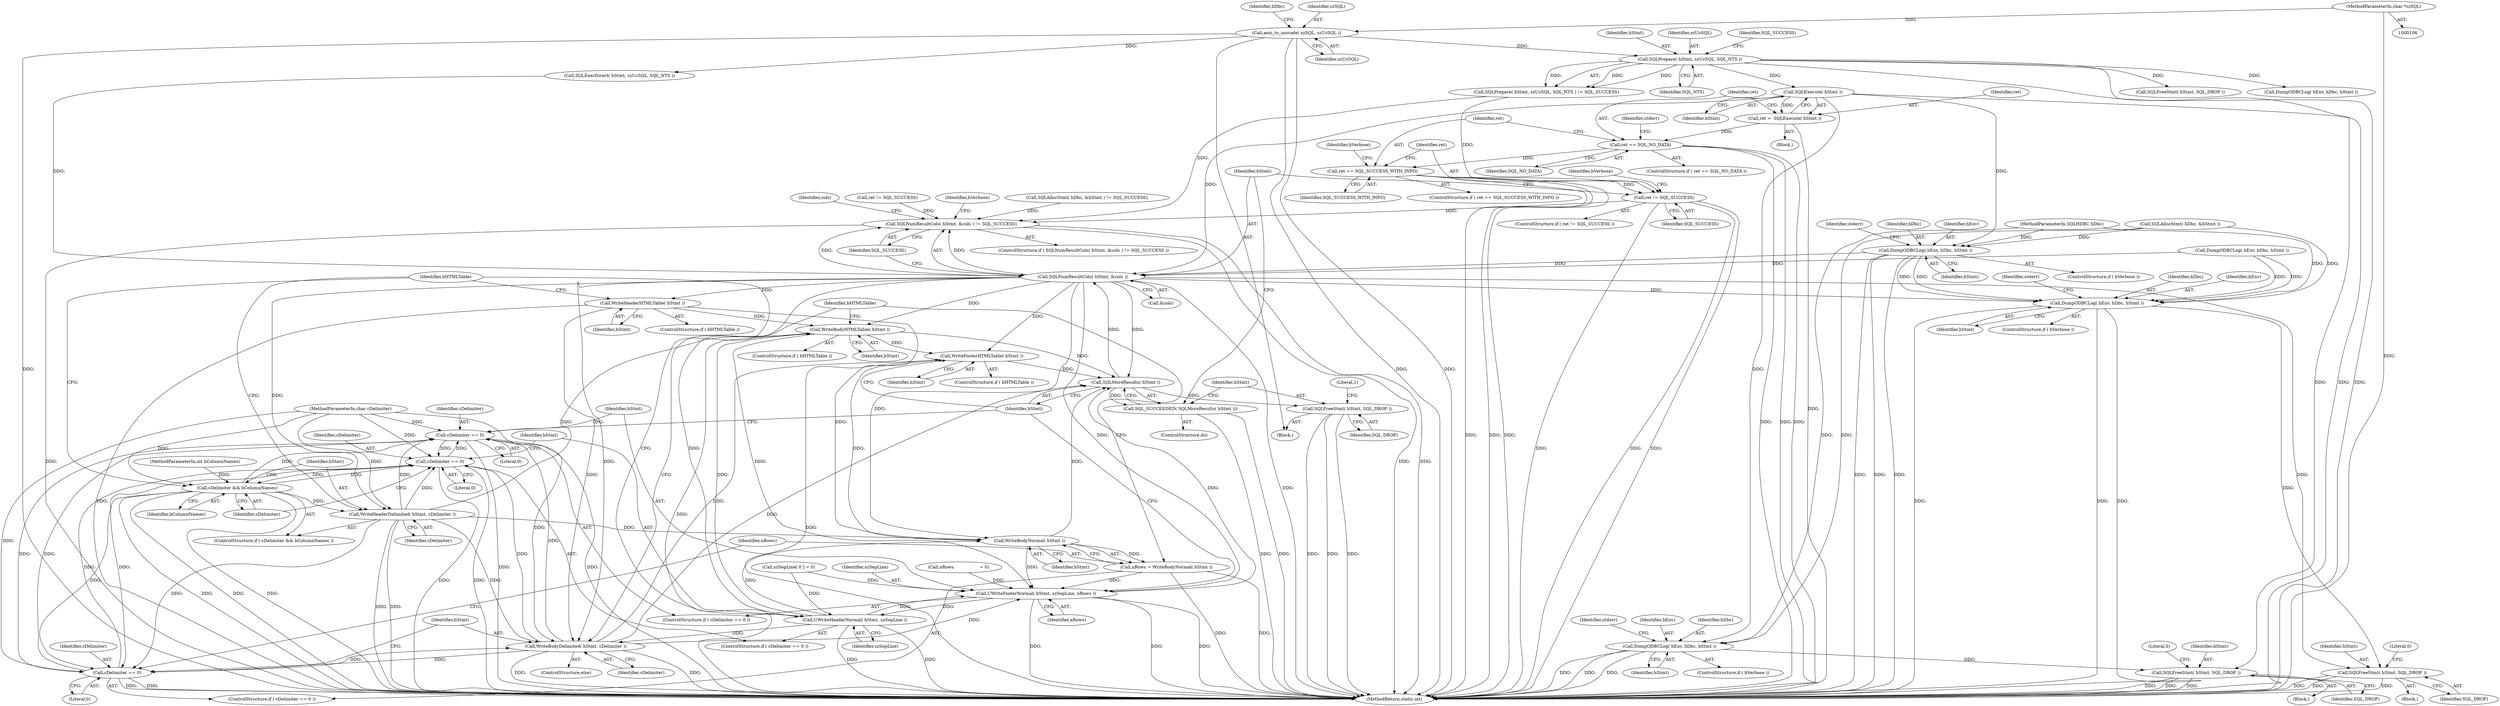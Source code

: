 digraph "0_unixODBC_45ef78e037f578b15fc58938a3a3251655e71d6f#diff-d52750c7ba4e594410438569d8e2963aL24_1@API" {
"1000229" [label="(Call,SQLExecute( hStmt ))"];
"1000207" [label="(Call,SQLPrepare( hStmt, szUcSQL, SQL_NTS ))"];
"1000127" [label="(Call,ansi_to_unicode( szSQL, szUcSQL ))"];
"1000108" [label="(MethodParameterIn,char *szSQL)"];
"1000227" [label="(Call,ret =  SQLExecute( hStmt ))"];
"1000232" [label="(Call,ret == SQL_NO_DATA)"];
"1000241" [label="(Call,ret == SQL_SUCCESS_WITH_INFO)"];
"1000256" [label="(Call,ret != SQL_SUCCESS)"];
"1000277" [label="(Call,SQLNumResultCols( hStmt, &cols ) != SQL_SUCCESS)"];
"1000247" [label="(Call,DumpODBCLog( hEnv, hDbc, hStmt ))"];
"1000278" [label="(Call,SQLNumResultCols( hStmt, &cols ))"];
"1000286" [label="(Call,DumpODBCLog( hEnv, hDbc, hStmt ))"];
"1000293" [label="(Call,SQLFreeStmt( hStmt, SQL_DROP ))"];
"1000305" [label="(Call,WriteHeaderHTMLTable( hStmt ))"];
"1000325" [label="(Call,WriteBodyHTMLTable( hStmt ))"];
"1000342" [label="(Call,WriteFooterHTMLTable( hStmt ))"];
"1000354" [label="(Call,SQLMoreResults( hStmt ))"];
"1000353" [label="(Call,SQL_SUCCEEDED( SQLMoreResults( hStmt )))"];
"1000356" [label="(Call,SQLFreeStmt( hStmt, SQL_DROP ))"];
"1000349" [label="(Call,UWriteFooterNormal( hStmt, szSepLine, nRows ))"];
"1000312" [label="(Call,UWriteHeaderNormal( hStmt, szSepLine ))"];
"1000334" [label="(Call,WriteBodyNormal( hStmt ))"];
"1000332" [label="(Call,nRows = WriteBodyNormal( hStmt ))"];
"1000337" [label="(Call,WriteBodyDelimited( hStmt, cDelimiter ))"];
"1000309" [label="(Call,cDelimiter == 0)"];
"1000317" [label="(Call,cDelimiter && bColumnNames)"];
"1000320" [label="(Call,WriteHeaderDelimited( hStmt, cDelimiter ))"];
"1000329" [label="(Call,cDelimiter == 0)"];
"1000346" [label="(Call,cDelimiter == 0)"];
"1000262" [label="(Call,DumpODBCLog( hEnv, hDbc, hStmt ))"];
"1000269" [label="(Call,SQLFreeStmt( hStmt, SQL_DROP ))"];
"1000246" [label="(Identifier,bVerbose)"];
"1000334" [label="(Call,WriteBodyNormal( hStmt ))"];
"1000249" [label="(Identifier,hDbc)"];
"1000354" [label="(Call,SQLMoreResults( hStmt ))"];
"1000228" [label="(Identifier,ret)"];
"1000282" [label="(Identifier,SQL_SUCCESS)"];
"1000314" [label="(Identifier,szSepLine)"];
"1000330" [label="(Identifier,cDelimiter)"];
"1000267" [label="(Identifier,stderr)"];
"1000300" [label="(Identifier,cols)"];
"1000258" [label="(Identifier,SQL_SUCCESS)"];
"1000317" [label="(Call,cDelimiter && bColumnNames)"];
"1000257" [label="(Identifier,ret)"];
"1000351" [label="(Identifier,szSepLine)"];
"1000331" [label="(Literal,0)"];
"1000112" [label="(Block,)"];
"1000280" [label="(Call,&cols)"];
"1000297" [label="(Literal,0)"];
"1000340" [label="(ControlStructure,if ( bHTMLTable ))"];
"1000342" [label="(Call,WriteFooterHTMLTable( hStmt ))"];
"1000276" [label="(ControlStructure,if ( SQLNumResultCols( hStmt, &cols ) != SQL_SUCCESS ))"];
"1000345" [label="(ControlStructure,if ( cDelimiter == 0 ))"];
"1000241" [label="(Call,ret == SQL_SUCCESS_WITH_INFO)"];
"1000318" [label="(Identifier,cDelimiter)"];
"1000328" [label="(ControlStructure,if ( cDelimiter == 0 ))"];
"1000277" [label="(Call,SQLNumResultCols( hStmt, &cols ) != SQL_SUCCESS)"];
"1000335" [label="(Identifier,hStmt)"];
"1000210" [label="(Identifier,SQL_NTS)"];
"1000350" [label="(Identifier,hStmt)"];
"1000320" [label="(Call,WriteHeaderDelimited( hStmt, cDelimiter ))"];
"1000259" [label="(Block,)"];
"1000183" [label="(Call,ret != SQL_SUCCESS)"];
"1000108" [label="(MethodParameterIn,char *szSQL)"];
"1000242" [label="(Identifier,ret)"];
"1000265" [label="(Identifier,hStmt)"];
"1000261" [label="(Identifier,bVerbose)"];
"1000325" [label="(Call,WriteBodyHTMLTable( hStmt ))"];
"1000312" [label="(Call,UWriteHeaderNormal( hStmt, szSepLine ))"];
"1000129" [label="(Identifier,szUcSQL)"];
"1000284" [label="(ControlStructure,if ( bVerbose ))"];
"1000346" [label="(Call,cDelimiter == 0)"];
"1000233" [label="(Identifier,ret)"];
"1000232" [label="(Call,ret == SQL_NO_DATA)"];
"1000209" [label="(Identifier,szUcSQL)"];
"1000240" [label="(ControlStructure,if ( ret == SQL_SUCCESS_WITH_INFO ))"];
"1000222" [label="(Call,SQLFreeStmt( hStmt, SQL_DROP ))"];
"1000260" [label="(ControlStructure,if ( bVerbose ))"];
"1000229" [label="(Call,SQLExecute( hStmt ))"];
"1000252" [label="(Identifier,stderr)"];
"1000274" [label="(ControlStructure,do)"];
"1000305" [label="(Call,WriteHeaderHTMLTable( hStmt ))"];
"1000128" [label="(Identifier,szSQL)"];
"1000207" [label="(Call,SQLPrepare( hStmt, szUcSQL, SQL_NTS ))"];
"1000324" [label="(Identifier,bHTMLTable)"];
"1000303" [label="(ControlStructure,if ( bHTMLTable ))"];
"1000341" [label="(Identifier,bHTMLTable)"];
"1000132" [label="(Call,SQLAllocStmt( hDbc, &hStmt ))"];
"1000263" [label="(Identifier,hEnv)"];
"1000204" [label="(Block,)"];
"1000285" [label="(Identifier,bVerbose)"];
"1000234" [label="(Identifier,SQL_NO_DATA)"];
"1000269" [label="(Call,SQLFreeStmt( hStmt, SQL_DROP ))"];
"1000295" [label="(Identifier,SQL_DROP)"];
"1000255" [label="(ControlStructure,if ( ret != SQL_SUCCESS ))"];
"1000256" [label="(Call,ret != SQL_SUCCESS)"];
"1000352" [label="(Identifier,nRows)"];
"1000279" [label="(Identifier,hStmt)"];
"1000250" [label="(Identifier,hStmt)"];
"1000262" [label="(Call,DumpODBCLog( hEnv, hDbc, hStmt ))"];
"1000337" [label="(Call,WriteBodyDelimited( hStmt, cDelimiter ))"];
"1000336" [label="(ControlStructure,else)"];
"1000154" [label="(Call,SQLExecDirect( hStmt, szUcSQL, SQL_NTS ))"];
"1000283" [label="(Block,)"];
"1000237" [label="(Identifier,stderr)"];
"1000119" [label="(Call,nRows                   = 0)"];
"1000323" [label="(ControlStructure,if ( bHTMLTable ))"];
"1000353" [label="(Call,SQL_SUCCEEDED( SQLMoreResults( hStmt )))"];
"1000110" [label="(MethodParameterIn,int bColumnNames)"];
"1000270" [label="(Identifier,hStmt)"];
"1000308" [label="(ControlStructure,if ( cDelimiter == 0 ))"];
"1000206" [label="(Call,SQLPrepare( hStmt, szUcSQL, SQL_NTS ) != SQL_SUCCESS)"];
"1000311" [label="(Literal,0)"];
"1000347" [label="(Identifier,cDelimiter)"];
"1000349" [label="(Call,UWriteFooterNormal( hStmt, szSepLine, nRows ))"];
"1000356" [label="(Call,SQLFreeStmt( hStmt, SQL_DROP ))"];
"1000357" [label="(Identifier,hStmt)"];
"1000310" [label="(Identifier,cDelimiter)"];
"1000107" [label="(MethodParameterIn,SQLHDBC hDbc)"];
"1000309" [label="(Call,cDelimiter == 0)"];
"1000211" [label="(Identifier,SQL_SUCCESS)"];
"1000287" [label="(Identifier,hEnv)"];
"1000339" [label="(Identifier,cDelimiter)"];
"1000122" [label="(Call,szSepLine[ 0 ] = 0)"];
"1000326" [label="(Identifier,hStmt)"];
"1000333" [label="(Identifier,nRows)"];
"1000231" [label="(ControlStructure,if ( ret == SQL_NO_DATA ))"];
"1000329" [label="(Call,cDelimiter == 0)"];
"1000248" [label="(Identifier,hEnv)"];
"1000360" [label="(Literal,1)"];
"1000127" [label="(Call,ansi_to_unicode( szSQL, szUcSQL ))"];
"1000286" [label="(Call,DumpODBCLog( hEnv, hDbc, hStmt ))"];
"1000289" [label="(Identifier,hStmt)"];
"1000243" [label="(Identifier,SQL_SUCCESS_WITH_INFO)"];
"1000338" [label="(Identifier,hStmt)"];
"1000361" [label="(MethodReturn,static int)"];
"1000291" [label="(Identifier,stderr)"];
"1000109" [label="(MethodParameterIn,char cDelimiter)"];
"1000321" [label="(Identifier,hStmt)"];
"1000294" [label="(Identifier,hStmt)"];
"1000348" [label="(Literal,0)"];
"1000316" [label="(ControlStructure,if ( cDelimiter && bColumnNames ))"];
"1000273" [label="(Literal,0)"];
"1000227" [label="(Call,ret =  SQLExecute( hStmt ))"];
"1000319" [label="(Identifier,bColumnNames)"];
"1000332" [label="(Call,nRows = WriteBodyNormal( hStmt ))"];
"1000358" [label="(Identifier,SQL_DROP)"];
"1000174" [label="(Call,DumpODBCLog( hEnv, hDbc, hStmt ))"];
"1000355" [label="(Identifier,hStmt)"];
"1000131" [label="(Call,SQLAllocStmt( hDbc, &hStmt ) != SQL_SUCCESS)"];
"1000133" [label="(Identifier,hDbc)"];
"1000230" [label="(Identifier,hStmt)"];
"1000313" [label="(Identifier,hStmt)"];
"1000271" [label="(Identifier,SQL_DROP)"];
"1000306" [label="(Identifier,hStmt)"];
"1000247" [label="(Call,DumpODBCLog( hEnv, hDbc, hStmt ))"];
"1000288" [label="(Identifier,hDbc)"];
"1000322" [label="(Identifier,cDelimiter)"];
"1000264" [label="(Identifier,hDbc)"];
"1000278" [label="(Call,SQLNumResultCols( hStmt, &cols ))"];
"1000245" [label="(ControlStructure,if ( bVerbose ))"];
"1000343" [label="(Identifier,hStmt)"];
"1000208" [label="(Identifier,hStmt)"];
"1000293" [label="(Call,SQLFreeStmt( hStmt, SQL_DROP ))"];
"1000215" [label="(Call,DumpODBCLog( hEnv, hDbc, hStmt ))"];
"1000229" -> "1000227"  [label="AST: "];
"1000229" -> "1000230"  [label="CFG: "];
"1000230" -> "1000229"  [label="AST: "];
"1000227" -> "1000229"  [label="CFG: "];
"1000229" -> "1000227"  [label="DDG: "];
"1000207" -> "1000229"  [label="DDG: "];
"1000229" -> "1000247"  [label="DDG: "];
"1000229" -> "1000262"  [label="DDG: "];
"1000229" -> "1000269"  [label="DDG: "];
"1000229" -> "1000278"  [label="DDG: "];
"1000207" -> "1000206"  [label="AST: "];
"1000207" -> "1000210"  [label="CFG: "];
"1000208" -> "1000207"  [label="AST: "];
"1000209" -> "1000207"  [label="AST: "];
"1000210" -> "1000207"  [label="AST: "];
"1000211" -> "1000207"  [label="CFG: "];
"1000207" -> "1000361"  [label="DDG: "];
"1000207" -> "1000361"  [label="DDG: "];
"1000207" -> "1000206"  [label="DDG: "];
"1000207" -> "1000206"  [label="DDG: "];
"1000207" -> "1000206"  [label="DDG: "];
"1000127" -> "1000207"  [label="DDG: "];
"1000207" -> "1000215"  [label="DDG: "];
"1000207" -> "1000222"  [label="DDG: "];
"1000127" -> "1000112"  [label="AST: "];
"1000127" -> "1000129"  [label="CFG: "];
"1000128" -> "1000127"  [label="AST: "];
"1000129" -> "1000127"  [label="AST: "];
"1000133" -> "1000127"  [label="CFG: "];
"1000127" -> "1000361"  [label="DDG: "];
"1000127" -> "1000361"  [label="DDG: "];
"1000127" -> "1000361"  [label="DDG: "];
"1000108" -> "1000127"  [label="DDG: "];
"1000127" -> "1000154"  [label="DDG: "];
"1000108" -> "1000106"  [label="AST: "];
"1000108" -> "1000361"  [label="DDG: "];
"1000227" -> "1000204"  [label="AST: "];
"1000228" -> "1000227"  [label="AST: "];
"1000233" -> "1000227"  [label="CFG: "];
"1000227" -> "1000361"  [label="DDG: "];
"1000227" -> "1000232"  [label="DDG: "];
"1000232" -> "1000231"  [label="AST: "];
"1000232" -> "1000234"  [label="CFG: "];
"1000233" -> "1000232"  [label="AST: "];
"1000234" -> "1000232"  [label="AST: "];
"1000237" -> "1000232"  [label="CFG: "];
"1000242" -> "1000232"  [label="CFG: "];
"1000232" -> "1000361"  [label="DDG: "];
"1000232" -> "1000361"  [label="DDG: "];
"1000232" -> "1000361"  [label="DDG: "];
"1000232" -> "1000241"  [label="DDG: "];
"1000241" -> "1000240"  [label="AST: "];
"1000241" -> "1000243"  [label="CFG: "];
"1000242" -> "1000241"  [label="AST: "];
"1000243" -> "1000241"  [label="AST: "];
"1000246" -> "1000241"  [label="CFG: "];
"1000257" -> "1000241"  [label="CFG: "];
"1000241" -> "1000361"  [label="DDG: "];
"1000241" -> "1000361"  [label="DDG: "];
"1000241" -> "1000361"  [label="DDG: "];
"1000241" -> "1000256"  [label="DDG: "];
"1000256" -> "1000255"  [label="AST: "];
"1000256" -> "1000258"  [label="CFG: "];
"1000257" -> "1000256"  [label="AST: "];
"1000258" -> "1000256"  [label="AST: "];
"1000261" -> "1000256"  [label="CFG: "];
"1000279" -> "1000256"  [label="CFG: "];
"1000256" -> "1000361"  [label="DDG: "];
"1000256" -> "1000361"  [label="DDG: "];
"1000256" -> "1000361"  [label="DDG: "];
"1000206" -> "1000256"  [label="DDG: "];
"1000256" -> "1000277"  [label="DDG: "];
"1000277" -> "1000276"  [label="AST: "];
"1000277" -> "1000282"  [label="CFG: "];
"1000278" -> "1000277"  [label="AST: "];
"1000282" -> "1000277"  [label="AST: "];
"1000285" -> "1000277"  [label="CFG: "];
"1000300" -> "1000277"  [label="CFG: "];
"1000277" -> "1000361"  [label="DDG: "];
"1000277" -> "1000361"  [label="DDG: "];
"1000277" -> "1000361"  [label="DDG: "];
"1000278" -> "1000277"  [label="DDG: "];
"1000278" -> "1000277"  [label="DDG: "];
"1000183" -> "1000277"  [label="DDG: "];
"1000206" -> "1000277"  [label="DDG: "];
"1000131" -> "1000277"  [label="DDG: "];
"1000247" -> "1000245"  [label="AST: "];
"1000247" -> "1000250"  [label="CFG: "];
"1000248" -> "1000247"  [label="AST: "];
"1000249" -> "1000247"  [label="AST: "];
"1000250" -> "1000247"  [label="AST: "];
"1000252" -> "1000247"  [label="CFG: "];
"1000247" -> "1000361"  [label="DDG: "];
"1000247" -> "1000361"  [label="DDG: "];
"1000247" -> "1000361"  [label="DDG: "];
"1000132" -> "1000247"  [label="DDG: "];
"1000107" -> "1000247"  [label="DDG: "];
"1000247" -> "1000278"  [label="DDG: "];
"1000247" -> "1000286"  [label="DDG: "];
"1000247" -> "1000286"  [label="DDG: "];
"1000278" -> "1000280"  [label="CFG: "];
"1000279" -> "1000278"  [label="AST: "];
"1000280" -> "1000278"  [label="AST: "];
"1000282" -> "1000278"  [label="CFG: "];
"1000278" -> "1000361"  [label="DDG: "];
"1000154" -> "1000278"  [label="DDG: "];
"1000174" -> "1000278"  [label="DDG: "];
"1000354" -> "1000278"  [label="DDG: "];
"1000278" -> "1000286"  [label="DDG: "];
"1000278" -> "1000293"  [label="DDG: "];
"1000278" -> "1000305"  [label="DDG: "];
"1000278" -> "1000312"  [label="DDG: "];
"1000278" -> "1000320"  [label="DDG: "];
"1000278" -> "1000325"  [label="DDG: "];
"1000278" -> "1000334"  [label="DDG: "];
"1000278" -> "1000337"  [label="DDG: "];
"1000278" -> "1000342"  [label="DDG: "];
"1000278" -> "1000349"  [label="DDG: "];
"1000278" -> "1000354"  [label="DDG: "];
"1000286" -> "1000284"  [label="AST: "];
"1000286" -> "1000289"  [label="CFG: "];
"1000287" -> "1000286"  [label="AST: "];
"1000288" -> "1000286"  [label="AST: "];
"1000289" -> "1000286"  [label="AST: "];
"1000291" -> "1000286"  [label="CFG: "];
"1000286" -> "1000361"  [label="DDG: "];
"1000286" -> "1000361"  [label="DDG: "];
"1000286" -> "1000361"  [label="DDG: "];
"1000174" -> "1000286"  [label="DDG: "];
"1000174" -> "1000286"  [label="DDG: "];
"1000132" -> "1000286"  [label="DDG: "];
"1000107" -> "1000286"  [label="DDG: "];
"1000286" -> "1000293"  [label="DDG: "];
"1000293" -> "1000283"  [label="AST: "];
"1000293" -> "1000295"  [label="CFG: "];
"1000294" -> "1000293"  [label="AST: "];
"1000295" -> "1000293"  [label="AST: "];
"1000297" -> "1000293"  [label="CFG: "];
"1000293" -> "1000361"  [label="DDG: "];
"1000293" -> "1000361"  [label="DDG: "];
"1000293" -> "1000361"  [label="DDG: "];
"1000305" -> "1000303"  [label="AST: "];
"1000305" -> "1000306"  [label="CFG: "];
"1000306" -> "1000305"  [label="AST: "];
"1000324" -> "1000305"  [label="CFG: "];
"1000305" -> "1000361"  [label="DDG: "];
"1000305" -> "1000325"  [label="DDG: "];
"1000305" -> "1000334"  [label="DDG: "];
"1000305" -> "1000337"  [label="DDG: "];
"1000325" -> "1000323"  [label="AST: "];
"1000325" -> "1000326"  [label="CFG: "];
"1000326" -> "1000325"  [label="AST: "];
"1000341" -> "1000325"  [label="CFG: "];
"1000325" -> "1000361"  [label="DDG: "];
"1000312" -> "1000325"  [label="DDG: "];
"1000320" -> "1000325"  [label="DDG: "];
"1000325" -> "1000342"  [label="DDG: "];
"1000325" -> "1000349"  [label="DDG: "];
"1000325" -> "1000354"  [label="DDG: "];
"1000342" -> "1000340"  [label="AST: "];
"1000342" -> "1000343"  [label="CFG: "];
"1000343" -> "1000342"  [label="AST: "];
"1000355" -> "1000342"  [label="CFG: "];
"1000342" -> "1000361"  [label="DDG: "];
"1000337" -> "1000342"  [label="DDG: "];
"1000334" -> "1000342"  [label="DDG: "];
"1000342" -> "1000354"  [label="DDG: "];
"1000354" -> "1000353"  [label="AST: "];
"1000354" -> "1000355"  [label="CFG: "];
"1000355" -> "1000354"  [label="AST: "];
"1000353" -> "1000354"  [label="CFG: "];
"1000354" -> "1000353"  [label="DDG: "];
"1000337" -> "1000354"  [label="DDG: "];
"1000349" -> "1000354"  [label="DDG: "];
"1000334" -> "1000354"  [label="DDG: "];
"1000354" -> "1000356"  [label="DDG: "];
"1000353" -> "1000274"  [label="AST: "];
"1000279" -> "1000353"  [label="CFG: "];
"1000357" -> "1000353"  [label="CFG: "];
"1000353" -> "1000361"  [label="DDG: "];
"1000353" -> "1000361"  [label="DDG: "];
"1000356" -> "1000112"  [label="AST: "];
"1000356" -> "1000358"  [label="CFG: "];
"1000357" -> "1000356"  [label="AST: "];
"1000358" -> "1000356"  [label="AST: "];
"1000360" -> "1000356"  [label="CFG: "];
"1000356" -> "1000361"  [label="DDG: "];
"1000356" -> "1000361"  [label="DDG: "];
"1000356" -> "1000361"  [label="DDG: "];
"1000349" -> "1000345"  [label="AST: "];
"1000349" -> "1000352"  [label="CFG: "];
"1000350" -> "1000349"  [label="AST: "];
"1000351" -> "1000349"  [label="AST: "];
"1000352" -> "1000349"  [label="AST: "];
"1000355" -> "1000349"  [label="CFG: "];
"1000349" -> "1000361"  [label="DDG: "];
"1000349" -> "1000361"  [label="DDG: "];
"1000349" -> "1000361"  [label="DDG: "];
"1000349" -> "1000312"  [label="DDG: "];
"1000337" -> "1000349"  [label="DDG: "];
"1000334" -> "1000349"  [label="DDG: "];
"1000122" -> "1000349"  [label="DDG: "];
"1000312" -> "1000349"  [label="DDG: "];
"1000332" -> "1000349"  [label="DDG: "];
"1000119" -> "1000349"  [label="DDG: "];
"1000312" -> "1000308"  [label="AST: "];
"1000312" -> "1000314"  [label="CFG: "];
"1000313" -> "1000312"  [label="AST: "];
"1000314" -> "1000312"  [label="AST: "];
"1000324" -> "1000312"  [label="CFG: "];
"1000312" -> "1000361"  [label="DDG: "];
"1000312" -> "1000361"  [label="DDG: "];
"1000122" -> "1000312"  [label="DDG: "];
"1000312" -> "1000334"  [label="DDG: "];
"1000312" -> "1000337"  [label="DDG: "];
"1000334" -> "1000332"  [label="AST: "];
"1000334" -> "1000335"  [label="CFG: "];
"1000335" -> "1000334"  [label="AST: "];
"1000332" -> "1000334"  [label="CFG: "];
"1000334" -> "1000332"  [label="DDG: "];
"1000320" -> "1000334"  [label="DDG: "];
"1000332" -> "1000328"  [label="AST: "];
"1000333" -> "1000332"  [label="AST: "];
"1000341" -> "1000332"  [label="CFG: "];
"1000332" -> "1000361"  [label="DDG: "];
"1000332" -> "1000361"  [label="DDG: "];
"1000337" -> "1000336"  [label="AST: "];
"1000337" -> "1000339"  [label="CFG: "];
"1000338" -> "1000337"  [label="AST: "];
"1000339" -> "1000337"  [label="AST: "];
"1000341" -> "1000337"  [label="CFG: "];
"1000337" -> "1000361"  [label="DDG: "];
"1000337" -> "1000361"  [label="DDG: "];
"1000337" -> "1000309"  [label="DDG: "];
"1000337" -> "1000329"  [label="DDG: "];
"1000320" -> "1000337"  [label="DDG: "];
"1000329" -> "1000337"  [label="DDG: "];
"1000109" -> "1000337"  [label="DDG: "];
"1000337" -> "1000346"  [label="DDG: "];
"1000309" -> "1000308"  [label="AST: "];
"1000309" -> "1000311"  [label="CFG: "];
"1000310" -> "1000309"  [label="AST: "];
"1000311" -> "1000309"  [label="AST: "];
"1000313" -> "1000309"  [label="CFG: "];
"1000318" -> "1000309"  [label="CFG: "];
"1000309" -> "1000361"  [label="DDG: "];
"1000309" -> "1000361"  [label="DDG: "];
"1000317" -> "1000309"  [label="DDG: "];
"1000346" -> "1000309"  [label="DDG: "];
"1000329" -> "1000309"  [label="DDG: "];
"1000320" -> "1000309"  [label="DDG: "];
"1000109" -> "1000309"  [label="DDG: "];
"1000309" -> "1000317"  [label="DDG: "];
"1000309" -> "1000329"  [label="DDG: "];
"1000309" -> "1000346"  [label="DDG: "];
"1000317" -> "1000316"  [label="AST: "];
"1000317" -> "1000318"  [label="CFG: "];
"1000317" -> "1000319"  [label="CFG: "];
"1000318" -> "1000317"  [label="AST: "];
"1000319" -> "1000317"  [label="AST: "];
"1000321" -> "1000317"  [label="CFG: "];
"1000324" -> "1000317"  [label="CFG: "];
"1000317" -> "1000361"  [label="DDG: "];
"1000317" -> "1000361"  [label="DDG: "];
"1000317" -> "1000361"  [label="DDG: "];
"1000109" -> "1000317"  [label="DDG: "];
"1000110" -> "1000317"  [label="DDG: "];
"1000317" -> "1000320"  [label="DDG: "];
"1000317" -> "1000329"  [label="DDG: "];
"1000317" -> "1000346"  [label="DDG: "];
"1000320" -> "1000316"  [label="AST: "];
"1000320" -> "1000322"  [label="CFG: "];
"1000321" -> "1000320"  [label="AST: "];
"1000322" -> "1000320"  [label="AST: "];
"1000324" -> "1000320"  [label="CFG: "];
"1000320" -> "1000361"  [label="DDG: "];
"1000320" -> "1000361"  [label="DDG: "];
"1000109" -> "1000320"  [label="DDG: "];
"1000320" -> "1000329"  [label="DDG: "];
"1000320" -> "1000346"  [label="DDG: "];
"1000329" -> "1000328"  [label="AST: "];
"1000329" -> "1000331"  [label="CFG: "];
"1000330" -> "1000329"  [label="AST: "];
"1000331" -> "1000329"  [label="AST: "];
"1000333" -> "1000329"  [label="CFG: "];
"1000338" -> "1000329"  [label="CFG: "];
"1000329" -> "1000361"  [label="DDG: "];
"1000329" -> "1000361"  [label="DDG: "];
"1000346" -> "1000329"  [label="DDG: "];
"1000109" -> "1000329"  [label="DDG: "];
"1000329" -> "1000346"  [label="DDG: "];
"1000346" -> "1000345"  [label="AST: "];
"1000346" -> "1000348"  [label="CFG: "];
"1000347" -> "1000346"  [label="AST: "];
"1000348" -> "1000346"  [label="AST: "];
"1000355" -> "1000346"  [label="CFG: "];
"1000350" -> "1000346"  [label="CFG: "];
"1000346" -> "1000361"  [label="DDG: "];
"1000346" -> "1000361"  [label="DDG: "];
"1000109" -> "1000346"  [label="DDG: "];
"1000262" -> "1000260"  [label="AST: "];
"1000262" -> "1000265"  [label="CFG: "];
"1000263" -> "1000262"  [label="AST: "];
"1000264" -> "1000262"  [label="AST: "];
"1000265" -> "1000262"  [label="AST: "];
"1000267" -> "1000262"  [label="CFG: "];
"1000262" -> "1000361"  [label="DDG: "];
"1000262" -> "1000361"  [label="DDG: "];
"1000262" -> "1000361"  [label="DDG: "];
"1000132" -> "1000262"  [label="DDG: "];
"1000107" -> "1000262"  [label="DDG: "];
"1000262" -> "1000269"  [label="DDG: "];
"1000269" -> "1000259"  [label="AST: "];
"1000269" -> "1000271"  [label="CFG: "];
"1000270" -> "1000269"  [label="AST: "];
"1000271" -> "1000269"  [label="AST: "];
"1000273" -> "1000269"  [label="CFG: "];
"1000269" -> "1000361"  [label="DDG: "];
"1000269" -> "1000361"  [label="DDG: "];
"1000269" -> "1000361"  [label="DDG: "];
}
